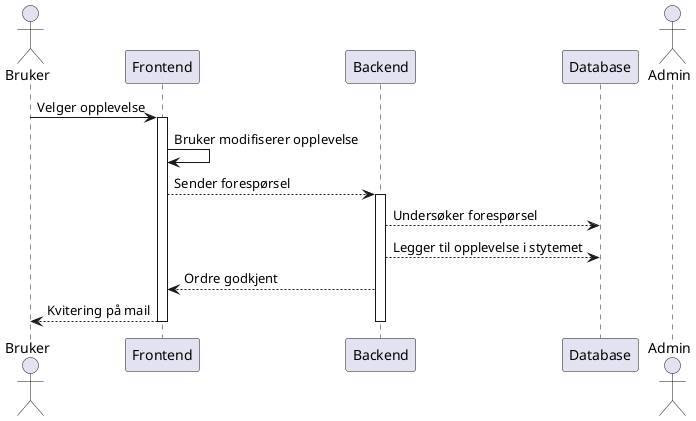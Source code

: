 @startuml Sekvensdiagram
actor Bruker
participant Frontend
participant Backend
participant Database
actor Admin

Bruker -> Frontend: Velger opplevelse
activate Frontend
Frontend -> Frontend: Bruker modifiserer opplevelse
Frontend --> Backend: Sender forespørsel
activate Backend
Backend --> Database: Undersøker forespørsel
Backend --> Database: Legger til opplevelse i stytemet
Frontend <-- Backend: Ordre godkjent
Frontend --> Bruker: Kvitering på mail
deactivate Backend
deactivate Frontend